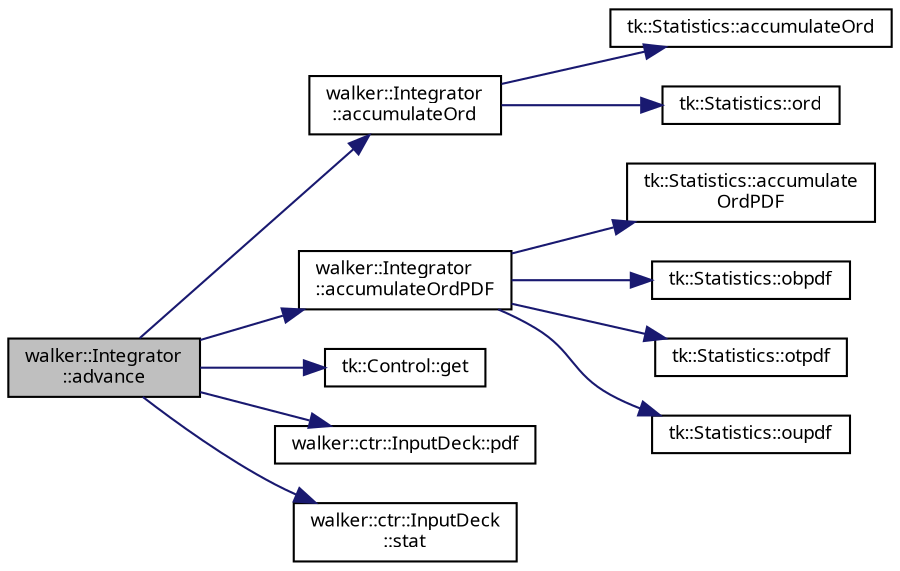 digraph "walker::Integrator::advance"
{
 // INTERACTIVE_SVG=YES
  bgcolor="transparent";
  edge [fontname="sans-serif",fontsize="9",labelfontname="sans-serif",labelfontsize="9"];
  node [fontname="sans-serif",fontsize="9",shape=record];
  rankdir="LR";
  Node1 [label="walker::Integrator\l::advance",height=0.2,width=0.4,color="black", fillcolor="grey75", style="filled", fontcolor="black"];
  Node1 -> Node2 [color="midnightblue",fontsize="9",style="solid",fontname="sans-serif"];
  Node2 [label="walker::Integrator\l::accumulateOrd",height=0.2,width=0.4,color="black",URL="$classwalker_1_1_integrator.html#a9c1a86dc4cde90fb69eb3e310bb50ca8"];
  Node2 -> Node3 [color="midnightblue",fontsize="9",style="solid",fontname="sans-serif"];
  Node3 [label="tk::Statistics::accumulateOrd",height=0.2,width=0.4,color="black",URL="$classtk_1_1_statistics.html#a47e322bb109abb70bdfb05ac24027ff6",tooltip="Accumulate (i.e., only do the sum for) ordinary moments. "];
  Node2 -> Node4 [color="midnightblue",fontsize="9",style="solid",fontname="sans-serif"];
  Node4 [label="tk::Statistics::ord",height=0.2,width=0.4,color="black",URL="$classtk_1_1_statistics.html#a849a1b25a8e21070d4dda2d9ab74c686",tooltip="Ordinary moments accessor. "];
  Node1 -> Node5 [color="midnightblue",fontsize="9",style="solid",fontname="sans-serif"];
  Node5 [label="walker::Integrator\l::accumulateOrdPDF",height=0.2,width=0.4,color="black",URL="$classwalker_1_1_integrator.html#aeddb9129aaa586999ce829468c9655c6"];
  Node5 -> Node6 [color="midnightblue",fontsize="9",style="solid",fontname="sans-serif"];
  Node6 [label="tk::Statistics::accumulate\lOrdPDF",height=0.2,width=0.4,color="black",URL="$classtk_1_1_statistics.html#a3f085448a651b2ffb70ca88a178597c6",tooltip="Accumulate (i.e., only do the sum for) ordinary PDFs. "];
  Node5 -> Node7 [color="midnightblue",fontsize="9",style="solid",fontname="sans-serif"];
  Node7 [label="tk::Statistics::obpdf",height=0.2,width=0.4,color="black",URL="$classtk_1_1_statistics.html#a347f4c256f9238aea16a770025e9f3b0",tooltip="Ordinary bivariate PDFs accessor. "];
  Node5 -> Node8 [color="midnightblue",fontsize="9",style="solid",fontname="sans-serif"];
  Node8 [label="tk::Statistics::otpdf",height=0.2,width=0.4,color="black",URL="$classtk_1_1_statistics.html#a13ebfaadd0891501fb6beab4f66e92b3",tooltip="Ordinary trivariate PDFs accessor. "];
  Node5 -> Node9 [color="midnightblue",fontsize="9",style="solid",fontname="sans-serif"];
  Node9 [label="tk::Statistics::oupdf",height=0.2,width=0.4,color="black",URL="$classtk_1_1_statistics.html#ac868daf3d8773499a787badc54d0f39b",tooltip="Ordinary univariate PDFs accessor. "];
  Node1 -> Node10 [color="midnightblue",fontsize="9",style="solid",fontname="sans-serif"];
  Node10 [label="tk::Control::get",height=0.2,width=0.4,color="black",URL="$classtk_1_1_control.html#a85c14acef1b9de96946fcf2ab7c08721",tooltip="Const-ref accessor to single element at 1st level. "];
  Node1 -> Node11 [color="midnightblue",fontsize="9",style="solid",fontname="sans-serif"];
  Node11 [label="walker::ctr::InputDeck::pdf",height=0.2,width=0.4,color="black",URL="$classwalker_1_1ctr_1_1_input_deck.html#a77c1d3ee53ffa08adb852f2817ad906e"];
  Node1 -> Node12 [color="midnightblue",fontsize="9",style="solid",fontname="sans-serif"];
  Node12 [label="walker::ctr::InputDeck\l::stat",height=0.2,width=0.4,color="black",URL="$classwalker_1_1ctr_1_1_input_deck.html#aa84c485b1b3bc5d7a4350710f40a56f3"];
}
